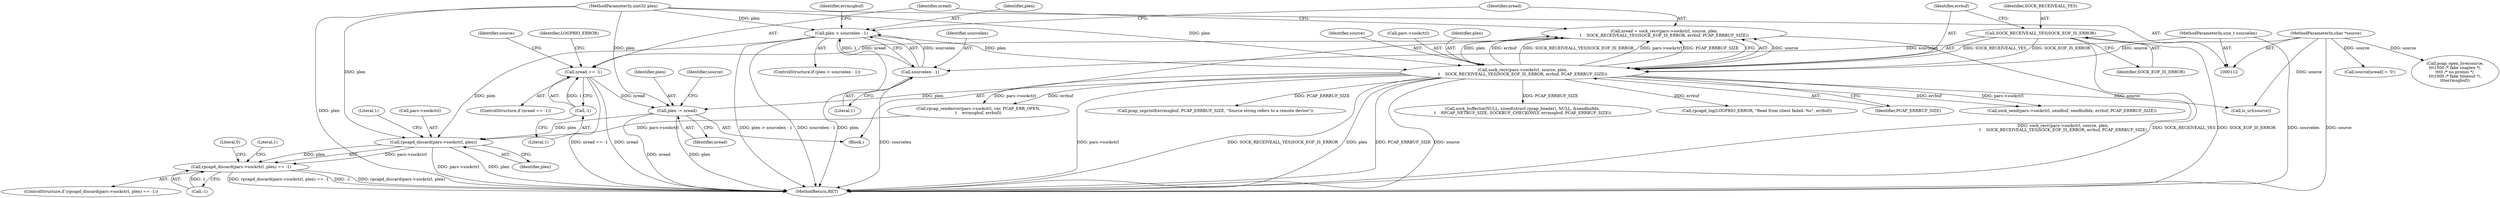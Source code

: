 digraph "0_libpcap_33834cb2a4d035b52aa2a26742f832a112e90a0a@API" {
"1000155" [label="(Call,nread == -1)"];
"1000141" [label="(Call,nread = sock_recv(pars->sockctrl, source, plen,\n\t    SOCK_RECEIVEALL_YES|SOCK_EOF_IS_ERROR, errbuf, PCAP_ERRBUF_SIZE))"];
"1000143" [label="(Call,sock_recv(pars->sockctrl, source, plen,\n\t    SOCK_RECEIVEALL_YES|SOCK_EOF_IS_ERROR, errbuf, PCAP_ERRBUF_SIZE))"];
"1000116" [label="(MethodParameterIn,char *source)"];
"1000130" [label="(Call,plen > sourcelen - 1)"];
"1000115" [label="(MethodParameterIn,uint32 plen)"];
"1000132" [label="(Call,sourcelen - 1)"];
"1000117" [label="(MethodParameterIn,size_t sourcelen)"];
"1000149" [label="(Call,SOCK_RECEIVEALL_YES|SOCK_EOF_IS_ERROR)"];
"1000157" [label="(Call,-1)"];
"1000172" [label="(Call,plen -= nread)"];
"1000309" [label="(Call,rpcapd_discard(pars->sockctrl, plen))"];
"1000308" [label="(Call,rpcapd_discard(pars->sockctrl, plen) == -1)"];
"1000309" [label="(Call,rpcapd_discard(pars->sockctrl, plen))"];
"1000310" [label="(Call,pars->sockctrl)"];
"1000161" [label="(Identifier,LOGPRIO_ERROR)"];
"1000314" [label="(Call,-1)"];
"1000154" [label="(ControlStructure,if (nread == -1))"];
"1000177" [label="(Identifier,source)"];
"1000115" [label="(MethodParameterIn,uint32 plen)"];
"1000321" [label="(Literal,0)"];
"1000116" [label="(MethodParameterIn,char *source)"];
"1000155" [label="(Call,nread == -1)"];
"1000118" [label="(Block,)"];
"1000156" [label="(Identifier,nread)"];
"1000137" [label="(Identifier,errmsgbuf)"];
"1000322" [label="(MethodReturn,RET)"];
"1000149" [label="(Call,SOCK_RECEIVEALL_YES|SOCK_EOF_IS_ERROR)"];
"1000173" [label="(Identifier,plen)"];
"1000172" [label="(Call,plen -= nread)"];
"1000319" [label="(Literal,1)"];
"1000198" [label="(Call,sock_bufferize(NULL, sizeof(struct rpcap_header), NULL, &sendbufidx,\n\t    RPCAP_NETBUF_SIZE, SOCKBUF_CHECKONLY, errmsgbuf, PCAP_ERRBUF_SIZE))"];
"1000141" [label="(Call,nread = sock_recv(pars->sockctrl, source, plen,\n\t    SOCK_RECEIVEALL_YES|SOCK_EOF_IS_ERROR, errbuf, PCAP_ERRBUF_SIZE))"];
"1000315" [label="(Literal,1)"];
"1000157" [label="(Call,-1)"];
"1000131" [label="(Identifier,plen)"];
"1000148" [label="(Identifier,plen)"];
"1000160" [label="(Call,rpcapd_log(LOGPRIO_ERROR, \"Read from client failed: %s\", errbuf))"];
"1000117" [label="(MethodParameterIn,size_t sourcelen)"];
"1000176" [label="(Call,is_url(source))"];
"1000129" [label="(ControlStructure,if (plen > sourcelen - 1))"];
"1000152" [label="(Identifier,errbuf)"];
"1000174" [label="(Identifier,nread)"];
"1000153" [label="(Identifier,PCAP_ERRBUF_SIZE)"];
"1000167" [label="(Call,source[nread] = '\0')"];
"1000307" [label="(ControlStructure,if (rpcapd_discard(pars->sockctrl, plen) == -1))"];
"1000313" [label="(Identifier,plen)"];
"1000130" [label="(Call,plen > sourcelen - 1)"];
"1000147" [label="(Identifier,source)"];
"1000151" [label="(Identifier,SOCK_EOF_IS_ERROR)"];
"1000266" [label="(Call,sock_send(pars->sockctrl, sendbuf, sendbufidx, errbuf, PCAP_ERRBUF_SIZE))"];
"1000142" [label="(Identifier,nread)"];
"1000158" [label="(Literal,1)"];
"1000143" [label="(Call,sock_recv(pars->sockctrl, source, plen,\n\t    SOCK_RECEIVEALL_YES|SOCK_EOF_IS_ERROR, errbuf, PCAP_ERRBUF_SIZE))"];
"1000188" [label="(Call,pcap_open_live(source,\n\t\t\t1500 /* fake snaplen */,\n\t\t\t0 /* no promis */,\n\t\t\t1000 /* fake timeout */,\n\t\t\terrmsgbuf))"];
"1000132" [label="(Call,sourcelen - 1)"];
"1000308" [label="(Call,rpcapd_discard(pars->sockctrl, plen) == -1)"];
"1000179" [label="(Call,pcap_snprintf(errmsgbuf, PCAP_ERRBUF_SIZE, \"Source string refers to a remote device\"))"];
"1000133" [label="(Identifier,sourcelen)"];
"1000169" [label="(Identifier,source)"];
"1000289" [label="(Call,rpcap_senderror(pars->sockctrl, ver, PCAP_ERR_OPEN,\n\t    errmsgbuf, errbuf))"];
"1000134" [label="(Literal,1)"];
"1000150" [label="(Identifier,SOCK_RECEIVEALL_YES)"];
"1000144" [label="(Call,pars->sockctrl)"];
"1000155" -> "1000154"  [label="AST: "];
"1000155" -> "1000157"  [label="CFG: "];
"1000156" -> "1000155"  [label="AST: "];
"1000157" -> "1000155"  [label="AST: "];
"1000161" -> "1000155"  [label="CFG: "];
"1000169" -> "1000155"  [label="CFG: "];
"1000155" -> "1000322"  [label="DDG: nread == -1"];
"1000155" -> "1000322"  [label="DDG: nread"];
"1000141" -> "1000155"  [label="DDG: nread"];
"1000157" -> "1000155"  [label="DDG: 1"];
"1000155" -> "1000172"  [label="DDG: nread"];
"1000141" -> "1000118"  [label="AST: "];
"1000141" -> "1000143"  [label="CFG: "];
"1000142" -> "1000141"  [label="AST: "];
"1000143" -> "1000141"  [label="AST: "];
"1000156" -> "1000141"  [label="CFG: "];
"1000141" -> "1000322"  [label="DDG: sock_recv(pars->sockctrl, source, plen,\n\t    SOCK_RECEIVEALL_YES|SOCK_EOF_IS_ERROR, errbuf, PCAP_ERRBUF_SIZE)"];
"1000143" -> "1000141"  [label="DDG: source"];
"1000143" -> "1000141"  [label="DDG: plen"];
"1000143" -> "1000141"  [label="DDG: errbuf"];
"1000143" -> "1000141"  [label="DDG: SOCK_RECEIVEALL_YES|SOCK_EOF_IS_ERROR"];
"1000143" -> "1000141"  [label="DDG: pars->sockctrl"];
"1000143" -> "1000141"  [label="DDG: PCAP_ERRBUF_SIZE"];
"1000143" -> "1000153"  [label="CFG: "];
"1000144" -> "1000143"  [label="AST: "];
"1000147" -> "1000143"  [label="AST: "];
"1000148" -> "1000143"  [label="AST: "];
"1000149" -> "1000143"  [label="AST: "];
"1000152" -> "1000143"  [label="AST: "];
"1000153" -> "1000143"  [label="AST: "];
"1000143" -> "1000322"  [label="DDG: pars->sockctrl"];
"1000143" -> "1000322"  [label="DDG: SOCK_RECEIVEALL_YES|SOCK_EOF_IS_ERROR"];
"1000143" -> "1000322"  [label="DDG: plen"];
"1000143" -> "1000322"  [label="DDG: PCAP_ERRBUF_SIZE"];
"1000143" -> "1000322"  [label="DDG: source"];
"1000116" -> "1000143"  [label="DDG: source"];
"1000130" -> "1000143"  [label="DDG: plen"];
"1000115" -> "1000143"  [label="DDG: plen"];
"1000149" -> "1000143"  [label="DDG: SOCK_RECEIVEALL_YES"];
"1000149" -> "1000143"  [label="DDG: SOCK_EOF_IS_ERROR"];
"1000143" -> "1000160"  [label="DDG: errbuf"];
"1000143" -> "1000172"  [label="DDG: plen"];
"1000143" -> "1000176"  [label="DDG: source"];
"1000143" -> "1000179"  [label="DDG: PCAP_ERRBUF_SIZE"];
"1000143" -> "1000198"  [label="DDG: PCAP_ERRBUF_SIZE"];
"1000143" -> "1000266"  [label="DDG: pars->sockctrl"];
"1000143" -> "1000266"  [label="DDG: errbuf"];
"1000143" -> "1000289"  [label="DDG: pars->sockctrl"];
"1000143" -> "1000289"  [label="DDG: errbuf"];
"1000116" -> "1000112"  [label="AST: "];
"1000116" -> "1000322"  [label="DDG: source"];
"1000116" -> "1000167"  [label="DDG: source"];
"1000116" -> "1000176"  [label="DDG: source"];
"1000116" -> "1000188"  [label="DDG: source"];
"1000130" -> "1000129"  [label="AST: "];
"1000130" -> "1000132"  [label="CFG: "];
"1000131" -> "1000130"  [label="AST: "];
"1000132" -> "1000130"  [label="AST: "];
"1000137" -> "1000130"  [label="CFG: "];
"1000142" -> "1000130"  [label="CFG: "];
"1000130" -> "1000322"  [label="DDG: plen > sourcelen - 1"];
"1000130" -> "1000322"  [label="DDG: sourcelen - 1"];
"1000130" -> "1000322"  [label="DDG: plen"];
"1000115" -> "1000130"  [label="DDG: plen"];
"1000132" -> "1000130"  [label="DDG: sourcelen"];
"1000132" -> "1000130"  [label="DDG: 1"];
"1000130" -> "1000309"  [label="DDG: plen"];
"1000115" -> "1000112"  [label="AST: "];
"1000115" -> "1000322"  [label="DDG: plen"];
"1000115" -> "1000172"  [label="DDG: plen"];
"1000115" -> "1000309"  [label="DDG: plen"];
"1000132" -> "1000134"  [label="CFG: "];
"1000133" -> "1000132"  [label="AST: "];
"1000134" -> "1000132"  [label="AST: "];
"1000132" -> "1000322"  [label="DDG: sourcelen"];
"1000117" -> "1000132"  [label="DDG: sourcelen"];
"1000117" -> "1000112"  [label="AST: "];
"1000117" -> "1000322"  [label="DDG: sourcelen"];
"1000149" -> "1000151"  [label="CFG: "];
"1000150" -> "1000149"  [label="AST: "];
"1000151" -> "1000149"  [label="AST: "];
"1000152" -> "1000149"  [label="CFG: "];
"1000149" -> "1000322"  [label="DDG: SOCK_EOF_IS_ERROR"];
"1000149" -> "1000322"  [label="DDG: SOCK_RECEIVEALL_YES"];
"1000157" -> "1000158"  [label="CFG: "];
"1000158" -> "1000157"  [label="AST: "];
"1000172" -> "1000118"  [label="AST: "];
"1000172" -> "1000174"  [label="CFG: "];
"1000173" -> "1000172"  [label="AST: "];
"1000174" -> "1000172"  [label="AST: "];
"1000177" -> "1000172"  [label="CFG: "];
"1000172" -> "1000322"  [label="DDG: nread"];
"1000172" -> "1000322"  [label="DDG: plen"];
"1000172" -> "1000309"  [label="DDG: plen"];
"1000309" -> "1000308"  [label="AST: "];
"1000309" -> "1000313"  [label="CFG: "];
"1000310" -> "1000309"  [label="AST: "];
"1000313" -> "1000309"  [label="AST: "];
"1000315" -> "1000309"  [label="CFG: "];
"1000309" -> "1000322"  [label="DDG: pars->sockctrl"];
"1000309" -> "1000322"  [label="DDG: plen"];
"1000309" -> "1000308"  [label="DDG: pars->sockctrl"];
"1000309" -> "1000308"  [label="DDG: plen"];
"1000289" -> "1000309"  [label="DDG: pars->sockctrl"];
"1000308" -> "1000307"  [label="AST: "];
"1000308" -> "1000314"  [label="CFG: "];
"1000314" -> "1000308"  [label="AST: "];
"1000319" -> "1000308"  [label="CFG: "];
"1000321" -> "1000308"  [label="CFG: "];
"1000308" -> "1000322"  [label="DDG: rpcapd_discard(pars->sockctrl, plen)"];
"1000308" -> "1000322"  [label="DDG: rpcapd_discard(pars->sockctrl, plen) == -1"];
"1000308" -> "1000322"  [label="DDG: -1"];
"1000314" -> "1000308"  [label="DDG: 1"];
}
